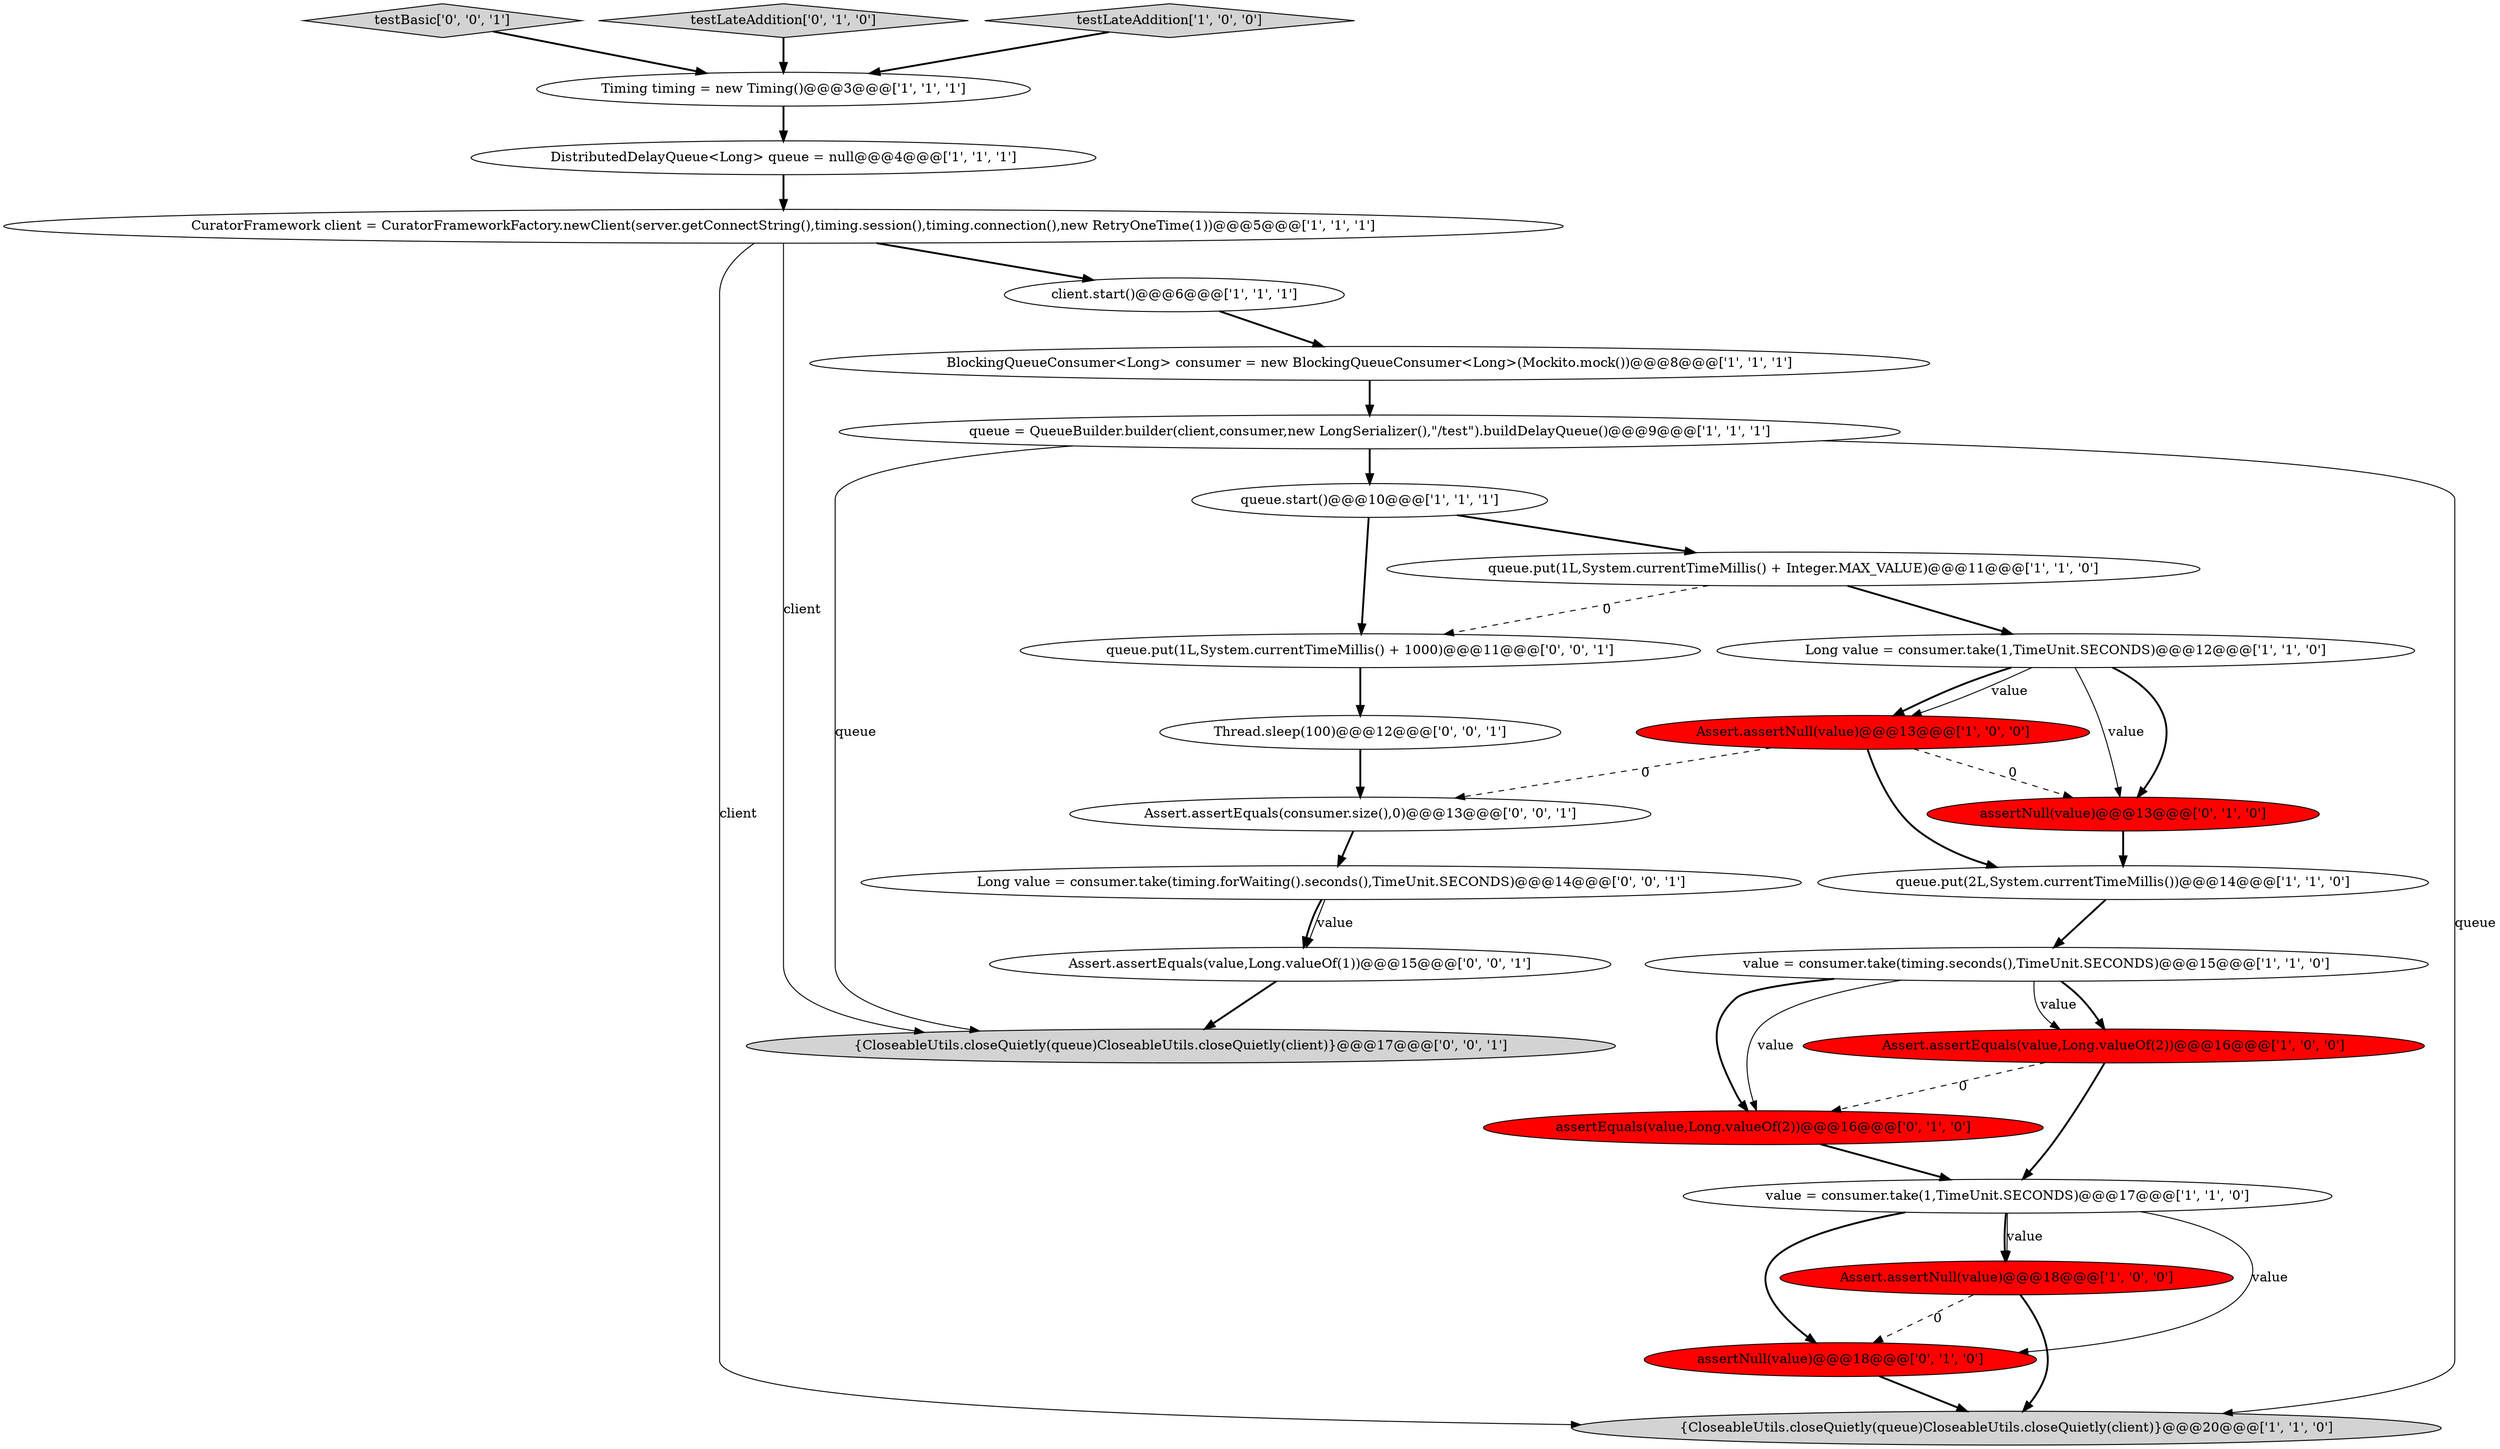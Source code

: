 digraph {
16 [style = filled, label = "CuratorFramework client = CuratorFrameworkFactory.newClient(server.getConnectString(),timing.session(),timing.connection(),new RetryOneTime(1))@@@5@@@['1', '1', '1']", fillcolor = white, shape = ellipse image = "AAA0AAABBB1BBB"];
9 [style = filled, label = "Timing timing = new Timing()@@@3@@@['1', '1', '1']", fillcolor = white, shape = ellipse image = "AAA0AAABBB1BBB"];
12 [style = filled, label = "value = consumer.take(timing.seconds(),TimeUnit.SECONDS)@@@15@@@['1', '1', '0']", fillcolor = white, shape = ellipse image = "AAA0AAABBB1BBB"];
6 [style = filled, label = "DistributedDelayQueue<Long> queue = null@@@4@@@['1', '1', '1']", fillcolor = white, shape = ellipse image = "AAA0AAABBB1BBB"];
3 [style = filled, label = "Assert.assertNull(value)@@@13@@@['1', '0', '0']", fillcolor = red, shape = ellipse image = "AAA1AAABBB1BBB"];
23 [style = filled, label = "Assert.assertEquals(value,Long.valueOf(1))@@@15@@@['0', '0', '1']", fillcolor = white, shape = ellipse image = "AAA0AAABBB3BBB"];
24 [style = filled, label = "Thread.sleep(100)@@@12@@@['0', '0', '1']", fillcolor = white, shape = ellipse image = "AAA0AAABBB3BBB"];
26 [style = filled, label = "testBasic['0', '0', '1']", fillcolor = lightgray, shape = diamond image = "AAA0AAABBB3BBB"];
17 [style = filled, label = "assertNull(value)@@@13@@@['0', '1', '0']", fillcolor = red, shape = ellipse image = "AAA1AAABBB2BBB"];
13 [style = filled, label = "queue.put(2L,System.currentTimeMillis())@@@14@@@['1', '1', '0']", fillcolor = white, shape = ellipse image = "AAA0AAABBB1BBB"];
2 [style = filled, label = "queue = QueueBuilder.builder(client,consumer,new LongSerializer(),\"/test\").buildDelayQueue()@@@9@@@['1', '1', '1']", fillcolor = white, shape = ellipse image = "AAA0AAABBB1BBB"];
18 [style = filled, label = "testLateAddition['0', '1', '0']", fillcolor = lightgray, shape = diamond image = "AAA0AAABBB2BBB"];
25 [style = filled, label = "queue.put(1L,System.currentTimeMillis() + 1000)@@@11@@@['0', '0', '1']", fillcolor = white, shape = ellipse image = "AAA0AAABBB3BBB"];
4 [style = filled, label = "queue.put(1L,System.currentTimeMillis() + Integer.MAX_VALUE)@@@11@@@['1', '1', '0']", fillcolor = white, shape = ellipse image = "AAA0AAABBB1BBB"];
14 [style = filled, label = "queue.start()@@@10@@@['1', '1', '1']", fillcolor = white, shape = ellipse image = "AAA0AAABBB1BBB"];
8 [style = filled, label = "value = consumer.take(1,TimeUnit.SECONDS)@@@17@@@['1', '1', '0']", fillcolor = white, shape = ellipse image = "AAA0AAABBB1BBB"];
1 [style = filled, label = "testLateAddition['1', '0', '0']", fillcolor = lightgray, shape = diamond image = "AAA0AAABBB1BBB"];
15 [style = filled, label = "{CloseableUtils.closeQuietly(queue)CloseableUtils.closeQuietly(client)}@@@20@@@['1', '1', '0']", fillcolor = lightgray, shape = ellipse image = "AAA0AAABBB1BBB"];
19 [style = filled, label = "assertNull(value)@@@18@@@['0', '1', '0']", fillcolor = red, shape = ellipse image = "AAA1AAABBB2BBB"];
0 [style = filled, label = "Long value = consumer.take(1,TimeUnit.SECONDS)@@@12@@@['1', '1', '0']", fillcolor = white, shape = ellipse image = "AAA0AAABBB1BBB"];
21 [style = filled, label = "Assert.assertEquals(consumer.size(),0)@@@13@@@['0', '0', '1']", fillcolor = white, shape = ellipse image = "AAA0AAABBB3BBB"];
5 [style = filled, label = "Assert.assertNull(value)@@@18@@@['1', '0', '0']", fillcolor = red, shape = ellipse image = "AAA1AAABBB1BBB"];
11 [style = filled, label = "BlockingQueueConsumer<Long> consumer = new BlockingQueueConsumer<Long>(Mockito.mock())@@@8@@@['1', '1', '1']", fillcolor = white, shape = ellipse image = "AAA0AAABBB1BBB"];
20 [style = filled, label = "assertEquals(value,Long.valueOf(2))@@@16@@@['0', '1', '0']", fillcolor = red, shape = ellipse image = "AAA1AAABBB2BBB"];
7 [style = filled, label = "client.start()@@@6@@@['1', '1', '1']", fillcolor = white, shape = ellipse image = "AAA0AAABBB1BBB"];
27 [style = filled, label = "{CloseableUtils.closeQuietly(queue)CloseableUtils.closeQuietly(client)}@@@17@@@['0', '0', '1']", fillcolor = lightgray, shape = ellipse image = "AAA0AAABBB3BBB"];
22 [style = filled, label = "Long value = consumer.take(timing.forWaiting().seconds(),TimeUnit.SECONDS)@@@14@@@['0', '0', '1']", fillcolor = white, shape = ellipse image = "AAA0AAABBB3BBB"];
10 [style = filled, label = "Assert.assertEquals(value,Long.valueOf(2))@@@16@@@['1', '0', '0']", fillcolor = red, shape = ellipse image = "AAA1AAABBB1BBB"];
0->3 [style = bold, label=""];
7->11 [style = bold, label=""];
14->25 [style = bold, label=""];
3->17 [style = dashed, label="0"];
23->27 [style = bold, label=""];
3->21 [style = dashed, label="0"];
0->17 [style = bold, label=""];
8->19 [style = bold, label=""];
0->3 [style = solid, label="value"];
16->7 [style = bold, label=""];
12->20 [style = bold, label=""];
5->15 [style = bold, label=""];
26->9 [style = bold, label=""];
2->27 [style = solid, label="queue"];
22->23 [style = bold, label=""];
11->2 [style = bold, label=""];
1->9 [style = bold, label=""];
22->23 [style = solid, label="value"];
4->0 [style = bold, label=""];
9->6 [style = bold, label=""];
8->5 [style = solid, label="value"];
16->15 [style = solid, label="client"];
4->25 [style = dashed, label="0"];
25->24 [style = bold, label=""];
20->8 [style = bold, label=""];
12->10 [style = bold, label=""];
16->27 [style = solid, label="client"];
13->12 [style = bold, label=""];
10->8 [style = bold, label=""];
8->5 [style = bold, label=""];
24->21 [style = bold, label=""];
12->10 [style = solid, label="value"];
21->22 [style = bold, label=""];
6->16 [style = bold, label=""];
8->19 [style = solid, label="value"];
2->14 [style = bold, label=""];
18->9 [style = bold, label=""];
3->13 [style = bold, label=""];
0->17 [style = solid, label="value"];
10->20 [style = dashed, label="0"];
17->13 [style = bold, label=""];
19->15 [style = bold, label=""];
5->19 [style = dashed, label="0"];
12->20 [style = solid, label="value"];
2->15 [style = solid, label="queue"];
14->4 [style = bold, label=""];
}
